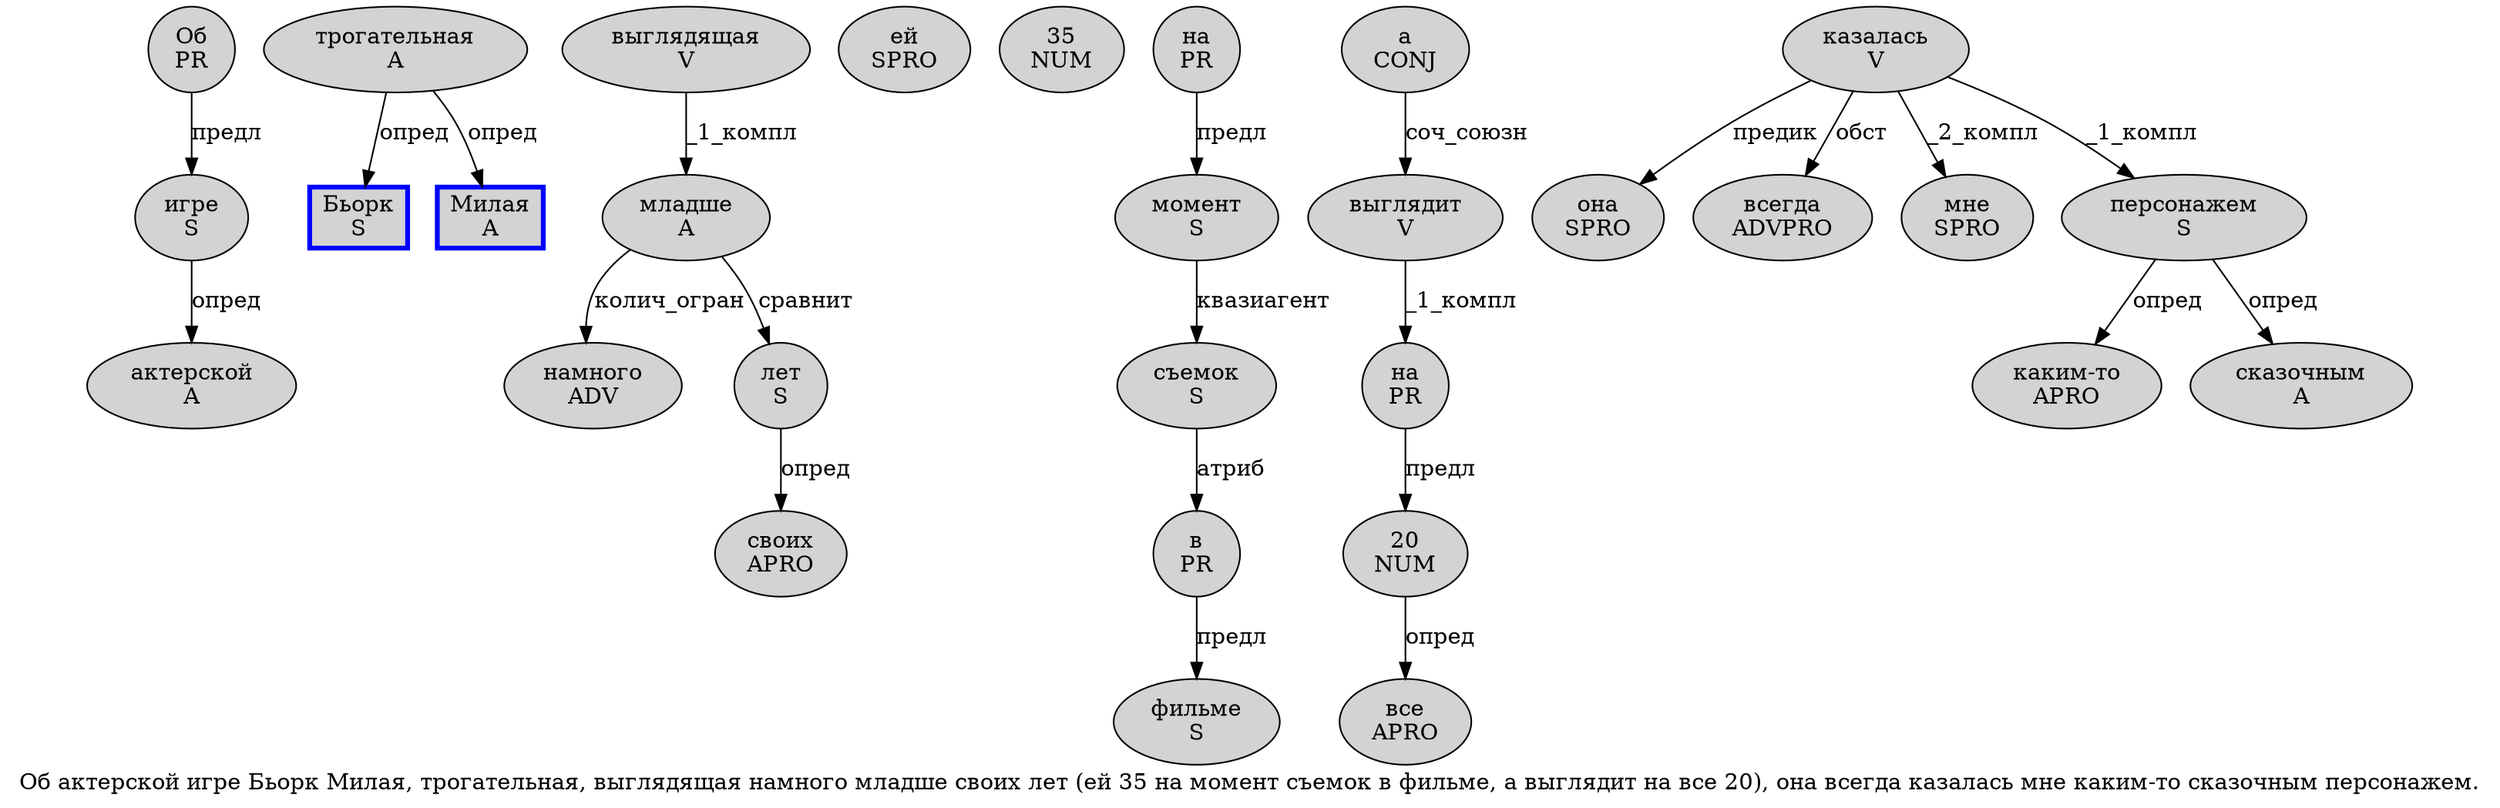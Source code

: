 digraph SENTENCE_2330 {
	graph [label="Об актерской игре Бьорк Милая, трогательная, выглядящая намного младше своих лет (ей 35 на момент съемок в фильме, а выглядит на все 20), она всегда казалась мне каким-то сказочным персонажем."]
	node [style=filled]
		0 [label="Об
PR" color="" fillcolor=lightgray penwidth=1 shape=ellipse]
		1 [label="актерской
A" color="" fillcolor=lightgray penwidth=1 shape=ellipse]
		2 [label="игре
S" color="" fillcolor=lightgray penwidth=1 shape=ellipse]
		3 [label="Бьорк
S" color=blue fillcolor=lightgray penwidth=3 shape=box]
		4 [label="Милая
A" color=blue fillcolor=lightgray penwidth=3 shape=box]
		6 [label="трогательная
A" color="" fillcolor=lightgray penwidth=1 shape=ellipse]
		8 [label="выглядящая
V" color="" fillcolor=lightgray penwidth=1 shape=ellipse]
		9 [label="намного
ADV" color="" fillcolor=lightgray penwidth=1 shape=ellipse]
		10 [label="младше
A" color="" fillcolor=lightgray penwidth=1 shape=ellipse]
		11 [label="своих
APRO" color="" fillcolor=lightgray penwidth=1 shape=ellipse]
		12 [label="лет
S" color="" fillcolor=lightgray penwidth=1 shape=ellipse]
		14 [label="ей
SPRO" color="" fillcolor=lightgray penwidth=1 shape=ellipse]
		15 [label="35
NUM" color="" fillcolor=lightgray penwidth=1 shape=ellipse]
		16 [label="на
PR" color="" fillcolor=lightgray penwidth=1 shape=ellipse]
		17 [label="момент
S" color="" fillcolor=lightgray penwidth=1 shape=ellipse]
		18 [label="съемок
S" color="" fillcolor=lightgray penwidth=1 shape=ellipse]
		19 [label="в
PR" color="" fillcolor=lightgray penwidth=1 shape=ellipse]
		20 [label="фильме
S" color="" fillcolor=lightgray penwidth=1 shape=ellipse]
		22 [label="а
CONJ" color="" fillcolor=lightgray penwidth=1 shape=ellipse]
		23 [label="выглядит
V" color="" fillcolor=lightgray penwidth=1 shape=ellipse]
		24 [label="на
PR" color="" fillcolor=lightgray penwidth=1 shape=ellipse]
		25 [label="все
APRO" color="" fillcolor=lightgray penwidth=1 shape=ellipse]
		26 [label="20
NUM" color="" fillcolor=lightgray penwidth=1 shape=ellipse]
		29 [label="она
SPRO" color="" fillcolor=lightgray penwidth=1 shape=ellipse]
		30 [label="всегда
ADVPRO" color="" fillcolor=lightgray penwidth=1 shape=ellipse]
		31 [label="казалась
V" color="" fillcolor=lightgray penwidth=1 shape=ellipse]
		32 [label="мне
SPRO" color="" fillcolor=lightgray penwidth=1 shape=ellipse]
		33 [label="каким-то
APRO" color="" fillcolor=lightgray penwidth=1 shape=ellipse]
		34 [label="сказочным
A" color="" fillcolor=lightgray penwidth=1 shape=ellipse]
		35 [label="персонажем
S" color="" fillcolor=lightgray penwidth=1 shape=ellipse]
			8 -> 10 [label="_1_компл"]
			6 -> 3 [label="опред"]
			6 -> 4 [label="опред"]
			19 -> 20 [label="предл"]
			12 -> 11 [label="опред"]
			0 -> 2 [label="предл"]
			26 -> 25 [label="опред"]
			22 -> 23 [label="соч_союзн"]
			31 -> 29 [label="предик"]
			31 -> 30 [label="обст"]
			31 -> 32 [label="_2_компл"]
			31 -> 35 [label="_1_компл"]
			16 -> 17 [label="предл"]
			35 -> 33 [label="опред"]
			35 -> 34 [label="опред"]
			18 -> 19 [label="атриб"]
			17 -> 18 [label="квазиагент"]
			2 -> 1 [label="опред"]
			10 -> 9 [label="колич_огран"]
			10 -> 12 [label="сравнит"]
			24 -> 26 [label="предл"]
			23 -> 24 [label="_1_компл"]
}